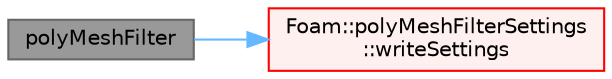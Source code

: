 digraph "polyMeshFilter"
{
 // LATEX_PDF_SIZE
  bgcolor="transparent";
  edge [fontname=Helvetica,fontsize=10,labelfontname=Helvetica,labelfontsize=10];
  node [fontname=Helvetica,fontsize=10,shape=box,height=0.2,width=0.4];
  rankdir="LR";
  Node1 [id="Node000001",label="polyMeshFilter",height=0.2,width=0.4,color="gray40", fillcolor="grey60", style="filled", fontcolor="black",tooltip=" "];
  Node1 -> Node2 [id="edge1_Node000001_Node000002",color="steelblue1",style="solid",tooltip=" "];
  Node2 [id="Node000002",label="Foam::polyMeshFilterSettings\l::writeSettings",height=0.2,width=0.4,color="red", fillcolor="#FFF0F0", style="filled",URL="$classFoam_1_1polyMeshFilterSettings.html#a2a6219ff1676c3caa814d59e9aacedae",tooltip=" "];
}
